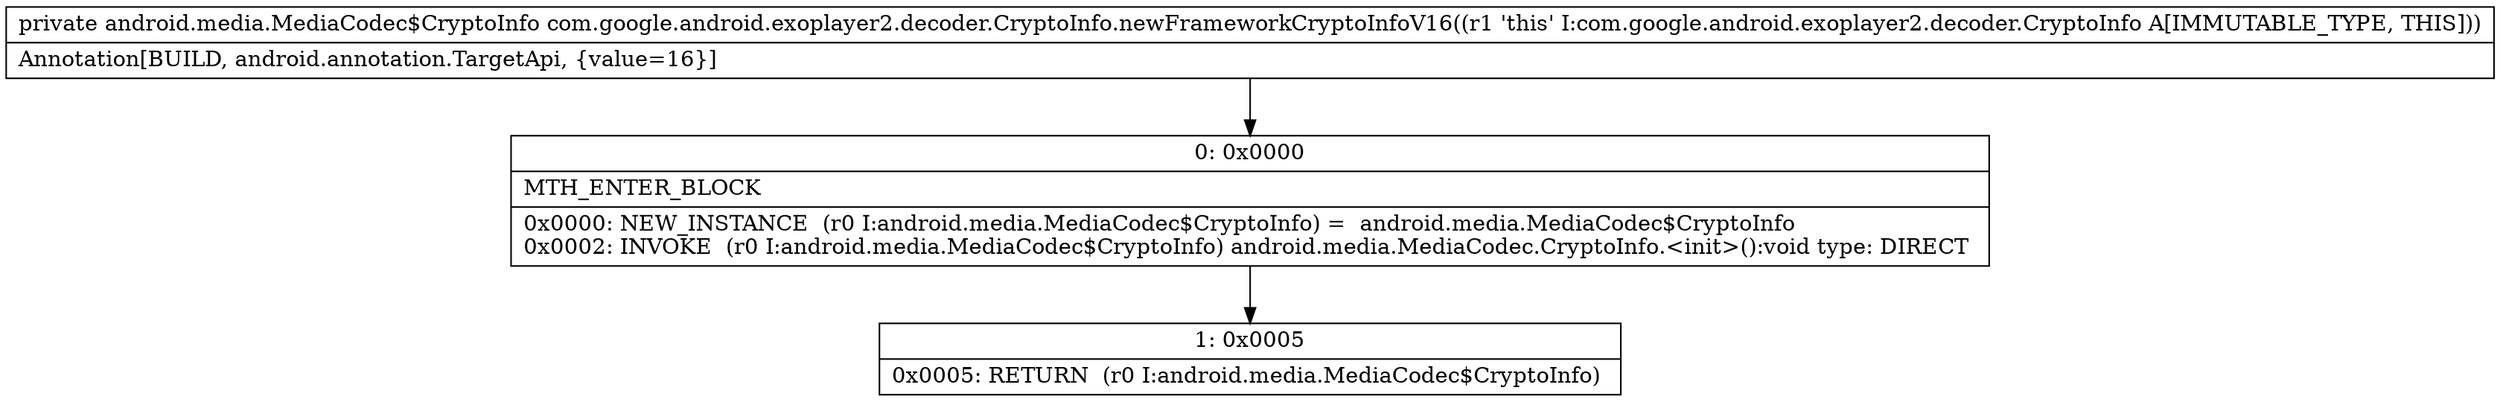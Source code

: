 digraph "CFG forcom.google.android.exoplayer2.decoder.CryptoInfo.newFrameworkCryptoInfoV16()Landroid\/media\/MediaCodec$CryptoInfo;" {
Node_0 [shape=record,label="{0\:\ 0x0000|MTH_ENTER_BLOCK\l|0x0000: NEW_INSTANCE  (r0 I:android.media.MediaCodec$CryptoInfo) =  android.media.MediaCodec$CryptoInfo \l0x0002: INVOKE  (r0 I:android.media.MediaCodec$CryptoInfo) android.media.MediaCodec.CryptoInfo.\<init\>():void type: DIRECT \l}"];
Node_1 [shape=record,label="{1\:\ 0x0005|0x0005: RETURN  (r0 I:android.media.MediaCodec$CryptoInfo) \l}"];
MethodNode[shape=record,label="{private android.media.MediaCodec$CryptoInfo com.google.android.exoplayer2.decoder.CryptoInfo.newFrameworkCryptoInfoV16((r1 'this' I:com.google.android.exoplayer2.decoder.CryptoInfo A[IMMUTABLE_TYPE, THIS]))  | Annotation[BUILD, android.annotation.TargetApi, \{value=16\}]\l}"];
MethodNode -> Node_0;
Node_0 -> Node_1;
}


